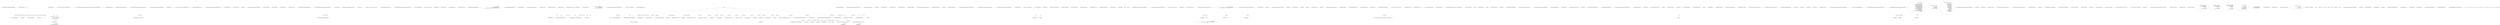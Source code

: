 digraph  {
n0 [cluster="RestSharp.IntegrationTests.MultipartFormDataTests.MultipartFormDataAsync()", label="Entry RestSharp.IntegrationTests.MultipartFormDataTests.MultipartFormDataAsync()", span="11-11"];
n1 [cluster="RestSharp.IntegrationTests.MultipartFormDataTests.MultipartFormDataAsync()", label="string baseUrl = ''http://localhost:8888/''", span="13-13"];
n2 [cluster="RestSharp.IntegrationTests.MultipartFormDataTests.MultipartFormDataAsync()", label="SimpleServer.Create(baseUrl, EchoHandler)", span="15-15"];
n3 [cluster="RestSharp.IntegrationTests.MultipartFormDataTests.MultipartFormDataAsync()", label="var client = new RestClient(baseUrl)", span="17-17"];
n8 [cluster="RestSharp.IntegrationTests.Helpers.SimpleServer.Create(string, System.Action<System.Net.HttpListenerContext>, System.Net.AuthenticationSchemes)", label="Entry RestSharp.IntegrationTests.Helpers.SimpleServer.Create(string, System.Action<System.Net.HttpListenerContext>, System.Net.AuthenticationSchemes)", span="12-12"];
n4 [cluster="RestSharp.IntegrationTests.MultipartFormDataTests.MultipartFormDataAsync()", label="var request = new RestRequest(''/'', Method.POST) { AlwaysMultipartFormData = true }", span="18-18"];
d6 [cluster="RestSharp.IntegrationTests.MultipartFormDataTests.MultipartFormDataAsync()", color=green, community=0, label="client.ExecuteAsync(request, (restResponse, handle) =>\r\n                {\r\n                    Console.WriteLine(restResponse.Content);\r\n                    \\nAssert.Equal(Expected, restResponse.Content);\r\n                })", prediction=0, span="21-25"];
n9 [cluster="RestSharp.RestClient.RestClient(string)", label="Entry RestSharp.RestClient.RestClient(string)", span="77-77"];
n5 [cluster="RestSharp.IntegrationTests.MultipartFormDataTests.MultipartFormDataAsync()", label="AddParameters(request)", span="20-20"];
n10 [cluster="RestSharp.RestRequest.RestRequest(string, RestSharp.Method)", label="Entry RestSharp.RestRequest.RestRequest(string, RestSharp.Method)", span="95-95"];
n11 [cluster="RestSharp.IntegrationTests.MultipartFormDataTests.AddParameters(RestSharp.RestRequest)", label="Entry RestSharp.IntegrationTests.MultipartFormDataTests.AddParameters(RestSharp.RestRequest)", span="55-55"];
n7 [cluster="RestSharp.IntegrationTests.MultipartFormDataTests.MultipartFormDataAsync()", label="Exit RestSharp.IntegrationTests.MultipartFormDataTests.MultipartFormDataAsync()", span="11-11"];
n13 [cluster="lambda expression", label="Entry lambda expression", span="22-26"];
n29 [cluster="RestSharp.IntegrationTests.MultipartFormDataTests.AddParameters(RestSharp.RestRequest)", label="request.AddParameter(''foo'', ''bar'')", span="57-57"];
n30 [cluster="RestSharp.IntegrationTests.MultipartFormDataTests.AddParameters(RestSharp.RestRequest)", label="request.AddParameter(''a name with spaces'', ''somedata'')", span="58-58"];
n23 [cluster="RestSharp.IntegrationTests.MultipartFormDataTests.MultipartFormData()", label="var request = new RestRequest(''/'', Method.POST) { AlwaysMultipartFormData = true }", span="39-39"];
n32 [cluster="RestSharp.RestRequest.AddParameter(string, object)", label="Entry RestSharp.RestRequest.AddParameter(string, object)", span="368-368"];
n31 [cluster="RestSharp.IntegrationTests.MultipartFormDataTests.AddParameters(RestSharp.RestRequest)", label="Exit RestSharp.IntegrationTests.MultipartFormDataTests.AddParameters(RestSharp.RestRequest)", span="55-55"];
n14 [cluster="lambda expression", label="Console.WriteLine(restResponse.Content)", span="24-24"];
d15 [cluster="lambda expression", color=green, community=0, label="Assert.Equal(Expected, restResponse.Content)", prediction=1, span="24-24"];
n17 [cluster="System.Console.WriteLine(string)", label="Entry System.Console.WriteLine(string)", span="0-0"];
n16 [cluster="lambda expression", label="Exit lambda expression", span="22-26"];
n19 [cluster="RestSharp.IntegrationTests.MultipartFormDataTests.MultipartFormData()", label="Entry RestSharp.IntegrationTests.MultipartFormDataTests.MultipartFormData()", span="31-31"];
n20 [cluster="RestSharp.IntegrationTests.MultipartFormDataTests.MultipartFormData()", label="string baseUrl = ''http://localhost:8888/''", span="34-34"];
n21 [cluster="RestSharp.IntegrationTests.MultipartFormDataTests.MultipartFormData()", label="SimpleServer.Create(baseUrl, EchoHandler)", span="36-36"];
n22 [cluster="RestSharp.IntegrationTests.MultipartFormDataTests.MultipartFormData()", label="var client = new RestClient(baseUrl)", span="38-38"];
n25 [cluster="RestSharp.IntegrationTests.MultipartFormDataTests.MultipartFormData()", label="var response = client.Execute(request)", span="43-43"];
n24 [cluster="RestSharp.IntegrationTests.MultipartFormDataTests.MultipartFormData()", label="AddParameters(request)", span="41-41"];
d26 [cluster="RestSharp.IntegrationTests.MultipartFormDataTests.MultipartFormData()", color=green, community=0, label="Assert.AreEqual(Expected, response.Content)", prediction=2, span="46-46"];
n27 [cluster="RestSharp.IntegrationTests.MultipartFormDataTests.MultipartFormData()", label="Exit RestSharp.IntegrationTests.MultipartFormDataTests.MultipartFormData()", span="31-31"];
n33 [cluster="RestSharp.IntegrationTests.MultipartFormDataTests.EchoHandler(System.Net.HttpListenerContext)", label="Entry RestSharp.IntegrationTests.MultipartFormDataTests.EchoHandler(System.Net.HttpListenerContext)", span="73-73"];
n34 [cluster="RestSharp.IntegrationTests.MultipartFormDataTests.EchoHandler(System.Net.HttpListenerContext)", label="obj.Response.StatusCode = 200", span="75-75"];
n35 [cluster="RestSharp.IntegrationTests.MultipartFormDataTests.EchoHandler(System.Net.HttpListenerContext)", label="var streamReader = new System.IO.StreamReader(obj.Request.InputStream)", span="77-77"];
n36 [cluster="RestSharp.IntegrationTests.MultipartFormDataTests.EchoHandler(System.Net.HttpListenerContext)", label="obj.Response.OutputStream.WriteStringUtf8(streamReader.ReadToEnd())", span="79-79"];
d35 [cluster="RestSharp.IntegrationTests.MultipartFormDataTests.EchoHandler(System.Net.HttpListenerContext)", color=green, community=0, label="obj.Response.StatusCode = 200", prediction=3, span="60-60"];
d36 [cluster="RestSharp.IntegrationTests.MultipartFormDataTests.EchoHandler(System.Net.HttpListenerContext)", color=green, community=0, label="var streamReader = new System.IO.StreamReader(obj.Request.InputStream)", prediction=4, span="62-62"];
n38 [cluster="System.IO.StreamReader.StreamReader(System.IO.Stream)", label="Entry System.IO.StreamReader.StreamReader(System.IO.Stream)", span="0-0"];
n37 [cluster="RestSharp.IntegrationTests.MultipartFormDataTests.EchoHandler(System.Net.HttpListenerContext)", label="Exit RestSharp.IntegrationTests.MultipartFormDataTests.EchoHandler(System.Net.HttpListenerContext)", span="73-73"];
n39 [cluster="System.IO.StreamReader.ReadToEnd()", label="Entry System.IO.StreamReader.ReadToEnd()", span="0-0"];
n40 [cluster="System.IO.Stream.WriteStringUtf8(string)", label="Entry System.IO.Stream.WriteStringUtf8(string)", span="7-7"];
m0_22 [cluster="RestSharp.RestClient.RestClient(string)", file="RestClient.cs", label="String.IsNullOrEmpty(baseUrl)", span="79-79"];
m0_24 [cluster="RestSharp.RestClient.RestClient(string)", file="RestClient.cs", label="this.BaseUrl = new Uri(baseUrl)", span="82-82"];
m0_23 [cluster="RestSharp.RestClient.RestClient(string)", file="RestClient.cs", label="throw new ArgumentNullException(''baseUrl'');", span="80-80"];
m0_25 [cluster="RestSharp.RestClient.RestClient(string)", file="RestClient.cs", label="Exit RestSharp.RestClient.RestClient(string)", span="77-77"];
m0_141 [cluster="RestSharp.RestClient.EncodeParameter(RestSharp.Parameter)", file="RestClient.cs", label="Entry RestSharp.RestClient.EncodeParameter(RestSharp.Parameter)", span="320-320"];
m0_142 [cluster="RestSharp.RestClient.EncodeParameter(RestSharp.Parameter)", file="RestClient.cs", label="return parameter.Value == null\r\n                ? string.Concat(parameter.Name.UrlEncode(), ''='')\r\n                : string.Concat(\\nparameter.Name.UrlEncode(), ''='', parameter.Value.ToString().UrlEncode());", span="322-324"];
m0_143 [cluster="RestSharp.RestClient.EncodeParameter(RestSharp.Parameter)", file="RestClient.cs", label="Exit RestSharp.RestClient.EncodeParameter(RestSharp.Parameter)", span="320-320"];
m0_0 [cluster="RestSharp.RestClient.RestClient()", file="RestClient.cs", label="Entry RestSharp.RestClient.RestClient()", span="43-43"];
m0_1 [cluster="RestSharp.RestClient.RestClient()", file="RestClient.cs", label="this.ContentHandlers = new Dictionary<string, IDeserializer>()", span="48-48"];
m0_2 [cluster="RestSharp.RestClient.RestClient()", file="RestClient.cs", label="this.AcceptTypes = new List<string>()", span="49-49"];
m0_3 [cluster="RestSharp.RestClient.RestClient()", file="RestClient.cs", label="this.DefaultParameters = new List<Parameter>()", span="50-50"];
m0_4 [cluster="RestSharp.RestClient.RestClient()", file="RestClient.cs", label="this.AddHandler(''application/json'', new JsonDeserializer())", span="53-53"];
m0_5 [cluster="RestSharp.RestClient.RestClient()", file="RestClient.cs", label="this.AddHandler(''application/xml'', new XmlDeserializer())", span="54-54"];
m0_6 [cluster="RestSharp.RestClient.RestClient()", file="RestClient.cs", label="this.AddHandler(''text/json'', new JsonDeserializer())", span="55-55"];
m0_7 [cluster="RestSharp.RestClient.RestClient()", file="RestClient.cs", label="this.AddHandler(''text/x-json'', new JsonDeserializer())", span="56-56"];
m0_8 [cluster="RestSharp.RestClient.RestClient()", file="RestClient.cs", label="this.AddHandler(''text/javascript'', new JsonDeserializer())", span="57-57"];
m0_9 [cluster="RestSharp.RestClient.RestClient()", file="RestClient.cs", label="this.AddHandler(''text/xml'', new XmlDeserializer())", span="58-58"];
m0_10 [cluster="RestSharp.RestClient.RestClient()", file="RestClient.cs", label="this.AddHandler(''*'', new XmlDeserializer())", span="59-59"];
m0_11 [cluster="RestSharp.RestClient.RestClient()", file="RestClient.cs", label="this.FollowRedirects = true", span="61-61"];
m0_12 [cluster="RestSharp.RestClient.RestClient()", file="RestClient.cs", label="Exit RestSharp.RestClient.RestClient()", span="43-43"];
m0_38 [cluster="string.Join(string, params string[])", file="RestClient.cs", label="Entry string.Join(string, params string[])", span="0-0"];
m0_48 [cluster="RestSharp.RestClient.ClearHandlers()", file="RestClient.cs", label="Entry RestSharp.RestClient.ClearHandlers()", span="129-129"];
m0_49 [cluster="RestSharp.RestClient.ClearHandlers()", file="RestClient.cs", label="this.ContentHandlers.Clear()", span="131-131"];
m0_50 [cluster="RestSharp.RestClient.ClearHandlers()", file="RestClient.cs", label="this.AcceptTypes.Clear()", span="132-132"];
m0_51 [cluster="RestSharp.RestClient.ClearHandlers()", file="RestClient.cs", label="this.RemoveDefaultParameter(''Accept'')", span="133-133"];
m0_52 [cluster="RestSharp.RestClient.ClearHandlers()", file="RestClient.cs", label="Exit RestSharp.RestClient.ClearHandlers()", span="129-129"];
m0_107 [cluster="System.MissingFieldException.MissingFieldException(string, string)", file="RestClient.cs", label="Entry System.MissingFieldException.MissingFieldException(string, string)", span="0-0"];
m0_18 [cluster="RestSharp.RestClient.RestClient(System.Uri)", file="RestClient.cs", label="Entry RestSharp.RestClient.RestClient(System.Uri)", span="68-68"];
m0_19 [cluster="RestSharp.RestClient.RestClient(System.Uri)", file="RestClient.cs", label="this.BaseUrl = baseUrl", span="70-70"];
m0_20 [cluster="RestSharp.RestClient.RestClient(System.Uri)", file="RestClient.cs", label="Exit RestSharp.RestClient.RestClient(System.Uri)", span="68-68"];
m0_40 [cluster="RestSharp.IRestClient.AddDefaultParameter(string, object, RestSharp.ParameterType)", file="RestClient.cs", label="Entry RestSharp.IRestClient.AddDefaultParameter(string, object, RestSharp.ParameterType)", span="321-321"];
m0_76 [cluster="RestSharp.IAuthenticator.Authenticate(RestSharp.IRestClient, RestSharp.IRestRequest)", file="RestClient.cs", label="Entry RestSharp.IAuthenticator.Authenticate(RestSharp.IRestClient, RestSharp.IRestRequest)", span="20-20"];
m0_220 [cluster="RestSharp.RestClient.Deserialize<T>(RestSharp.IRestRequest, RestSharp.IRestResponse)", file="RestClient.cs", label="Entry RestSharp.RestClient.Deserialize<T>(RestSharp.IRestRequest, RestSharp.IRestResponse)", span="546-546"];
m0_221 [cluster="RestSharp.RestClient.Deserialize<T>(RestSharp.IRestRequest, RestSharp.IRestResponse)", file="RestClient.cs", label="request.OnBeforeDeserialization(raw)", span="548-548"];
m0_222 [cluster="RestSharp.RestClient.Deserialize<T>(RestSharp.IRestRequest, RestSharp.IRestResponse)", file="RestClient.cs", label="IRestResponse<T> response = new RestResponse<T>()", span="550-550"];
m0_223 [cluster="RestSharp.RestClient.Deserialize<T>(RestSharp.IRestRequest, RestSharp.IRestResponse)", file="RestClient.cs", label="response = raw.toAsyncResponse<T>()", span="553-553"];
m0_224 [cluster="RestSharp.RestClient.Deserialize<T>(RestSharp.IRestRequest, RestSharp.IRestResponse)", file="RestClient.cs", label="response.Request = request", span="554-554"];
m0_226 [cluster="RestSharp.RestClient.Deserialize<T>(RestSharp.IRestRequest, RestSharp.IRestResponse)", file="RestClient.cs", label="IDeserializer handler = this.GetHandler(raw.ContentType)", span="561-561"];
m0_228 [cluster="RestSharp.RestClient.Deserialize<T>(RestSharp.IRestRequest, RestSharp.IRestResponse)", file="RestClient.cs", label="handler.RootElement = request.RootElement", span="567-567"];
m0_229 [cluster="RestSharp.RestClient.Deserialize<T>(RestSharp.IRestRequest, RestSharp.IRestResponse)", file="RestClient.cs", label="handler.DateFormat = request.DateFormat", span="568-568"];
m0_230 [cluster="RestSharp.RestClient.Deserialize<T>(RestSharp.IRestRequest, RestSharp.IRestResponse)", file="RestClient.cs", label="handler.Namespace = request.XmlNamespace", span="569-569"];
m0_231 [cluster="RestSharp.RestClient.Deserialize<T>(RestSharp.IRestRequest, RestSharp.IRestResponse)", file="RestClient.cs", label="response.Data = handler.Deserialize<T>(raw)", span="571-571"];
m0_225 [cluster="RestSharp.RestClient.Deserialize<T>(RestSharp.IRestRequest, RestSharp.IRestResponse)", file="RestClient.cs", label="response.ErrorException == null", span="559-559"];
m0_233 [cluster="RestSharp.RestClient.Deserialize<T>(RestSharp.IRestRequest, RestSharp.IRestResponse)", file="RestClient.cs", label="response.ResponseStatus = ResponseStatus.Error", span="577-577"];
m0_234 [cluster="RestSharp.RestClient.Deserialize<T>(RestSharp.IRestRequest, RestSharp.IRestResponse)", file="RestClient.cs", label="response.ErrorMessage = ex.Message", span="578-578"];
m0_235 [cluster="RestSharp.RestClient.Deserialize<T>(RestSharp.IRestRequest, RestSharp.IRestResponse)", file="RestClient.cs", label="response.ErrorException = ex", span="579-579"];
m0_236 [cluster="RestSharp.RestClient.Deserialize<T>(RestSharp.IRestRequest, RestSharp.IRestResponse)", file="RestClient.cs", label="return response;", span="582-582"];
m0_232 [cluster="RestSharp.RestClient.Deserialize<T>(RestSharp.IRestRequest, RestSharp.IRestResponse)", file="RestClient.cs", label=Exception, span="575-575"];
m0_227 [cluster="RestSharp.RestClient.Deserialize<T>(RestSharp.IRestRequest, RestSharp.IRestResponse)", file="RestClient.cs", label="handler != null", span="565-565"];
m0_237 [cluster="RestSharp.RestClient.Deserialize<T>(RestSharp.IRestRequest, RestSharp.IRestResponse)", file="RestClient.cs", label="Exit RestSharp.RestClient.Deserialize<T>(RestSharp.IRestRequest, RestSharp.IRestResponse)", span="546-546"];
m0_241 [cluster="RestSharp.Deserializers.IDeserializer.Deserialize<T>(RestSharp.IRestResponse)", file="RestClient.cs", label="Entry RestSharp.Deserializers.IDeserializer.Deserialize<T>(RestSharp.IRestResponse)", span="20-20"];
m0_53 [cluster="System.Collections.Generic.ICollection<T>.Clear()", file="RestClient.cs", label="Entry System.Collections.Generic.ICollection<T>.Clear()", span="0-0"];
m0_117 [cluster="string.StartsWith(string)", file="RestClient.cs", label="Entry string.StartsWith(string)", span="0-0"];
m0_14 [cluster="System.Collections.Generic.List<T>.List()", file="RestClient.cs", label="Entry System.Collections.Generic.List<T>.List()", span="0-0"];
m0_205 [cluster="lambda expression", file="RestClient.cs", label="Entry lambda expression", span="352-352"];
m0_127 [cluster="lambda expression", file="RestClient.cs", label="Entry lambda expression", span="256-256"];
m0_130 [cluster="lambda expression", file="RestClient.cs", label="Entry lambda expression", span="296-296"];
m0_133 [cluster="lambda expression", file="RestClient.cs", label="Entry lambda expression", span="300-300"];
m0_128 [cluster="lambda expression", file="RestClient.cs", label="p.Type == ParameterType.UrlSegment", span="256-256"];
m0_129 [cluster="lambda expression", file="RestClient.cs", label="Exit lambda expression", span="256-256"];
m0_131 [cluster="lambda expression", file="RestClient.cs", label="p.Type == ParameterType.GetOrPost || p.Type == ParameterType.QueryString", span="296-296"];
m0_132 [cluster="lambda expression", file="RestClient.cs", label="Exit lambda expression", span="296-296"];
m0_134 [cluster="lambda expression", file="RestClient.cs", label="p.Type == ParameterType.QueryString", span="300-300"];
m0_135 [cluster="lambda expression", file="RestClient.cs", label="Exit lambda expression", span="300-300"];
m0_203 [cluster="lambda expression", file="RestClient.cs", label="p2.Name == p.Name && p2.Type == p.Type", span="340-340"];
m0_202 [cluster="lambda expression", file="RestClient.cs", label="Entry lambda expression", span="340-340"];
m0_204 [cluster="lambda expression", file="RestClient.cs", label="Exit lambda expression", span="340-340"];
m0_206 [cluster="lambda expression", file="RestClient.cs", label="p2.Name.ToLowerInvariant() != ''accept''", span="352-352"];
m0_207 [cluster="lambda expression", file="RestClient.cs", label="Exit lambda expression", span="352-352"];
m0_27 [cluster="System.ArgumentNullException.ArgumentNullException(string)", file="RestClient.cs", label="Entry System.ArgumentNullException.ArgumentNullException(string)", span="0-0"];
m0_198 [cluster="RestSharp.HttpCookie.HttpCookie()", file="RestClient.cs", label="Entry RestSharp.HttpCookie.HttpCookie()", span="7-7"];
m0_240 [cluster="RestSharp.IRestResponse.toAsyncResponse<T>()", file="RestClient.cs", label="Entry RestSharp.IRestResponse.toAsyncResponse<T>()", span="5-5"];
m0_217 [cluster="RestSharp.RestResponse.RestResponse()", file="RestClient.cs", label="Entry RestSharp.RestResponse.RestResponse()", span="173-173"];
m0_238 [cluster="System.Action<T>.Invoke(T)", file="RestClient.cs", label="Entry System.Action<T>.Invoke(T)", span="0-0"];
m0_77 [cluster="RestSharp.RestClient.BuildUri(RestSharp.IRestRequest)", file="RestClient.cs", label="Entry RestSharp.RestClient.BuildUri(RestSharp.IRestRequest)", span="250-250"];
m0_78 [cluster="RestSharp.RestClient.BuildUri(RestSharp.IRestRequest)", file="RestClient.cs", label="this.BaseUrl == null", span="252-252"];
m0_80 [cluster="RestSharp.RestClient.BuildUri(RestSharp.IRestRequest)", file="RestClient.cs", label="var assembled = request.Resource", span="255-255"];
m0_81 [cluster="RestSharp.RestClient.BuildUri(RestSharp.IRestRequest)", file="RestClient.cs", label="var urlParms = request.Parameters.Where(p => p.Type == ParameterType.UrlSegment)", span="256-256"];
m0_97 [cluster="RestSharp.RestClient.BuildUri(RestSharp.IRestRequest)", file="RestClient.cs", label="request.Method != Method.POST && request.Method != Method.PUT && request.Method != Method.PATCH", span="293-293"];
m0_98 [cluster="RestSharp.RestClient.BuildUri(RestSharp.IRestRequest)", file="RestClient.cs", label="parameters = request.Parameters.Where(\r\n                    p => p.Type == ParameterType.GetOrPost || p.Type == ParameterType.QueryString)\\n.ToList()", span="295-296"];
m0_99 [cluster="RestSharp.RestClient.BuildUri(RestSharp.IRestRequest)", file="RestClient.cs", label="parameters = request.Parameters.Where(p => p.Type == ParameterType.QueryString).ToList()", span="300-300"];
m0_79 [cluster="RestSharp.RestClient.BuildUri(RestSharp.IRestRequest)", color=green, community=0, file="RestClient.cs", label="throw new Exception(''RestClient must contain a value for BaseUrl'');", prediction=5, span="253-253"];
m0_86 [cluster="RestSharp.RestClient.BuildUri(RestSharp.IRestRequest)", file="RestClient.cs", label="!string.IsNullOrEmpty(assembled)", span="268-268"];
m0_87 [cluster="RestSharp.RestClient.BuildUri(RestSharp.IRestRequest)", file="RestClient.cs", label="assembled = assembled.Replace(''{'' + p.Name + ''}'', p.Value.ToString().UrlEncode())", span="269-269"];
m0_90 [cluster="RestSharp.RestClient.BuildUri(RestSharp.IRestRequest)", file="RestClient.cs", label="!string.IsNullOrEmpty(assembled) && assembled.StartsWith(''/'')", span="276-276"];
m0_91 [cluster="RestSharp.RestClient.BuildUri(RestSharp.IRestRequest)", file="RestClient.cs", label="assembled = assembled.Substring(1)", span="278-278"];
m0_93 [cluster="RestSharp.RestClient.BuildUri(RestSharp.IRestRequest)", file="RestClient.cs", label="!this.BaseUrl.AbsoluteUri.EndsWith(''/'') && !string.IsNullOrEmpty(assembled)", span="283-283"];
m0_94 [cluster="RestSharp.RestClient.BuildUri(RestSharp.IRestRequest)", file="RestClient.cs", label="assembled = string.Concat(''/'', assembled)", span="284-284"];
m0_95 [cluster="RestSharp.RestClient.BuildUri(RestSharp.IRestRequest)", file="RestClient.cs", label="assembled = string.IsNullOrEmpty(assembled)\r\n                    ? this.BaseUrl.AbsoluteUri\r\n                    : string.Format(''{\\n0}{1}'', this.BaseUrl, assembled)", span="286-288"];
m0_101 [cluster="RestSharp.RestClient.BuildUri(RestSharp.IRestRequest)", file="RestClient.cs", label="return new Uri(assembled);", span="304-304"];
m0_103 [cluster="RestSharp.RestClient.BuildUri(RestSharp.IRestRequest)", file="RestClient.cs", label="var separator = assembled.Contains(''?'') ? ''&'' : ''?''", span="308-308"];
m0_104 [cluster="RestSharp.RestClient.BuildUri(RestSharp.IRestRequest)", file="RestClient.cs", label="assembled = string.Concat(assembled, separator, data)", span="310-310"];
m0_82 [cluster="RestSharp.RestClient.BuildUri(RestSharp.IRestRequest)", file="RestClient.cs", label="var builder = new UriBuilder(this.BaseUrl)", span="257-257"];
m0_83 [cluster="RestSharp.RestClient.BuildUri(RestSharp.IRestRequest)", file="RestClient.cs", label=urlParms, span="259-259"];
m0_88 [cluster="RestSharp.RestClient.BuildUri(RestSharp.IRestRequest)", file="RestClient.cs", label="builder.Path = builder.Path.UrlDecode().Replace(''{'' + p.Name + ''}'', p.Value.ToString().UrlEncode())", span="271-271"];
m0_89 [cluster="RestSharp.RestClient.BuildUri(RestSharp.IRestRequest)", file="RestClient.cs", label="this.BaseUrl = new Uri(builder.ToString())", span="274-274"];
m0_84 [cluster="RestSharp.RestClient.BuildUri(RestSharp.IRestRequest)", file="RestClient.cs", label="p.Value == null", span="261-261"];
m0_85 [cluster="RestSharp.RestClient.BuildUri(RestSharp.IRestRequest)", file="RestClient.cs", label="throw new ArgumentException(\r\n                        string.Format(''Cannot build uri when url segment parameter '{0}' value \\nis null.'', p.Name),\r\n                        ''request'');", span="263-265"];
m0_92 [cluster="RestSharp.RestClient.BuildUri(RestSharp.IRestRequest)", file="RestClient.cs", label="this.BaseUrl != null && !string.IsNullOrEmpty(this.BaseUrl.AbsoluteUri)", span="281-281"];
m0_96 [cluster="RestSharp.RestClient.BuildUri(RestSharp.IRestRequest)", file="RestClient.cs", label="IEnumerable<Parameter> parameters", span="291-291"];
m0_100 [cluster="RestSharp.RestClient.BuildUri(RestSharp.IRestRequest)", file="RestClient.cs", label="!parameters.Any()", span="303-303"];
m0_102 [cluster="RestSharp.RestClient.BuildUri(RestSharp.IRestRequest)", file="RestClient.cs", label="var data = EncodeParameters(parameters)", span="307-307"];
m0_105 [cluster="RestSharp.RestClient.BuildUri(RestSharp.IRestRequest)", file="RestClient.cs", label="return new Uri(assembled);", span="312-312"];
m0_106 [cluster="RestSharp.RestClient.BuildUri(RestSharp.IRestRequest)", file="RestClient.cs", label="Exit RestSharp.RestClient.BuildUri(RestSharp.IRestRequest)", span="250-250"];
m0_13 [cluster="System.Collections.Generic.Dictionary<TKey, TValue>.Dictionary()", file="RestClient.cs", label="Entry System.Collections.Generic.Dictionary<TKey, TValue>.Dictionary()", span="0-0"];
m0_194 [cluster="RestSharp.IRestRequest.AddParameter(string, object, RestSharp.ParameterType)", file="RestClient.cs", label="Entry RestSharp.IRestRequest.AddParameter(string, object, RestSharp.ParameterType)", span="246-246"];
m0_41 [cluster="RestSharp.RestClient.RemoveHandler(string)", file="RestClient.cs", label="Entry RestSharp.RestClient.RemoveHandler(string)", span="119-119"];
m0_42 [cluster="RestSharp.RestClient.RemoveHandler(string)", file="RestClient.cs", label="this.ContentHandlers.Remove(contentType)", span="121-121"];
m0_43 [cluster="RestSharp.RestClient.RemoveHandler(string)", file="RestClient.cs", label="this.AcceptTypes.Remove(contentType)", span="122-122"];
m0_44 [cluster="RestSharp.RestClient.RemoveHandler(string)", file="RestClient.cs", label="this.RemoveDefaultParameter(''Accept'')", span="123-123"];
m0_45 [cluster="RestSharp.RestClient.RemoveHandler(string)", file="RestClient.cs", label="Exit RestSharp.RestClient.RemoveHandler(string)", span="119-119"];
m0_26 [cluster="string.IsNullOrEmpty(string)", file="RestClient.cs", label="Entry string.IsNullOrEmpty(string)", span="0-0"];
m0_47 [cluster="System.Collections.Generic.ICollection<T>.Remove(T)", file="RestClient.cs", label="Entry System.Collections.Generic.ICollection<T>.Remove(T)", span="0-0"];
m0_144 [cluster="string.UrlEncode()", file="RestClient.cs", label="Entry string.UrlEncode()", span="50-50"];
m0_110 [cluster="System.ArgumentException.ArgumentException(string, string)", file="RestClient.cs", label="Entry System.ArgumentException.ArgumentException(string, string)", span="0-0"];
m0_39 [cluster="RestSharp.IRestClient.RemoveDefaultParameter(string)", file="RestClient.cs", label="Entry RestSharp.IRestClient.RemoveDefaultParameter(string)", span="284-284"];
m0_72 [cluster="RestSharp.RestClient.AuthenticateIfNeeded(RestSharp.RestClient, RestSharp.IRestRequest)", file="RestClient.cs", label="Entry RestSharp.RestClient.AuthenticateIfNeeded(RestSharp.RestClient, RestSharp.IRestRequest)", span="237-237"];
m0_73 [cluster="RestSharp.RestClient.AuthenticateIfNeeded(RestSharp.RestClient, RestSharp.IRestRequest)", file="RestClient.cs", label="Authenticator != null", span="239-239"];
m0_74 [cluster="RestSharp.RestClient.AuthenticateIfNeeded(RestSharp.RestClient, RestSharp.IRestRequest)", file="RestClient.cs", label="this.Authenticator.Authenticate(client, request)", span="241-241"];
m0_75 [cluster="RestSharp.RestClient.AuthenticateIfNeeded(RestSharp.RestClient, RestSharp.IRestRequest)", file="RestClient.cs", label="Exit RestSharp.RestClient.AuthenticateIfNeeded(RestSharp.RestClient, RestSharp.IRestRequest)", span="237-237"];
m0_199 [cluster="RestSharp.HttpParameter.HttpParameter()", file="RestClient.cs", label="Entry RestSharp.HttpParameter.HttpParameter()", span="6-6"];
m0_208 [cluster="string.ToLowerInvariant()", file="RestClient.cs", label="Entry string.ToLowerInvariant()", span="0-0"];
m0_36 [cluster="System.Collections.Generic.ICollection<T>.Add(T)", file="RestClient.cs", label="Entry System.Collections.Generic.ICollection<T>.Add(T)", span="0-0"];
m0_54 [cluster="RestSharp.RestClient.GetHandler(string)", file="RestClient.cs", label="Entry RestSharp.RestClient.GetHandler(string)", span="141-141"];
m0_55 [cluster="RestSharp.RestClient.GetHandler(string)", file="RestClient.cs", label="contentType == null", span="143-143"];
m0_57 [cluster="RestSharp.RestClient.GetHandler(string)", file="RestClient.cs", label="string.IsNullOrEmpty(contentType) && this.ContentHandlers.ContainsKey(''*'')", span="146-146"];
m0_59 [cluster="RestSharp.RestClient.GetHandler(string)", file="RestClient.cs", label="var semicolonIndex = contentType.IndexOf(';')", span="151-151"];
m0_61 [cluster="RestSharp.RestClient.GetHandler(string)", file="RestClient.cs", label="contentType = contentType.Substring(0, semicolonIndex)", span="154-154"];
m0_62 [cluster="RestSharp.RestClient.GetHandler(string)", file="RestClient.cs", label="IDeserializer handler = null", span="156-156"];
m0_63 [cluster="RestSharp.RestClient.GetHandler(string)", file="RestClient.cs", label="this.ContentHandlers.ContainsKey(contentType)", span="158-158"];
m0_64 [cluster="RestSharp.RestClient.GetHandler(string)", file="RestClient.cs", label="handler = this.ContentHandlers[contentType]", span="160-160"];
m0_56 [cluster="RestSharp.RestClient.GetHandler(string)", file="RestClient.cs", label="throw new ArgumentNullException(''contentType'');", span="144-144"];
m0_58 [cluster="RestSharp.RestClient.GetHandler(string)", file="RestClient.cs", label="return ContentHandlers[''*''];", span="148-148"];
m0_60 [cluster="RestSharp.RestClient.GetHandler(string)", file="RestClient.cs", label="semicolonIndex > -1", span="153-153"];
m0_67 [cluster="RestSharp.RestClient.GetHandler(string)", file="RestClient.cs", label="return handler;", span="167-167"];
m0_65 [cluster="RestSharp.RestClient.GetHandler(string)", file="RestClient.cs", label="this.ContentHandlers.ContainsKey(''*'')", span="162-162"];
m0_66 [cluster="RestSharp.RestClient.GetHandler(string)", file="RestClient.cs", label="handler = this.ContentHandlers[''*'']", span="164-164"];
m0_68 [cluster="RestSharp.RestClient.GetHandler(string)", file="RestClient.cs", label="Exit RestSharp.RestClient.GetHandler(string)", span="141-141"];
m0_219 [cluster="RestSharp.RestResponseCookie.RestResponseCookie()", file="RestClient.cs", label="Entry RestSharp.RestResponseCookie.RestResponseCookie()", span="4-4"];
m0_239 [cluster="RestSharp.RestResponse<T>.RestResponse()", file="RestClient.cs", label="Entry RestSharp.RestResponse<T>.RestResponse()", span="141-141"];
m0_123 [cluster="System.Collections.Generic.IEnumerable<TSource>.Any<TSource>()", file="RestClient.cs", label="Entry System.Collections.Generic.IEnumerable<TSource>.Any<TSource>()", span="0-0"];
m0_37 [cluster="System.Collections.Generic.IEnumerable<TSource>.ToArray<TSource>()", file="RestClient.cs", label="Entry System.Collections.Generic.IEnumerable<TSource>.ToArray<TSource>()", span="0-0"];
m0_192 [cluster="RestSharp.IRestRequest.AddParameter(RestSharp.Parameter)", file="RestClient.cs", label="Entry RestSharp.IRestRequest.AddParameter(RestSharp.Parameter)", span="224-224"];
m0_118 [cluster="string.Substring(int)", file="RestClient.cs", label="Entry string.Substring(int)", span="0-0"];
m0_28 [cluster="System.Uri.Uri(string)", file="RestClient.cs", label="Entry System.Uri.Uri(string)", span="0-0"];
m0_125 [cluster="string.Contains(string)", file="RestClient.cs", label="Entry string.Contains(string)", span="0-0"];
m0_71 [cluster="string.Substring(int, int)", file="RestClient.cs", label="Entry string.Substring(int, int)", span="0-0"];
m0_121 [cluster="string.Format(string, object, object)", file="RestClient.cs", label="Entry string.Format(string, object, object)", span="0-0"];
m0_124 [cluster="RestSharp.RestClient.EncodeParameters(System.Collections.Generic.IEnumerable<RestSharp.Parameter>)", file="RestClient.cs", label="Entry RestSharp.RestClient.EncodeParameters(System.Collections.Generic.IEnumerable<RestSharp.Parameter>)", span="315-315"];
m0_136 [cluster="RestSharp.RestClient.EncodeParameters(System.Collections.Generic.IEnumerable<RestSharp.Parameter>)", file="RestClient.cs", label="return string.Join(''&'', parameters.Select(EncodeParameter).ToArray());", span="317-317"];
m0_137 [cluster="RestSharp.RestClient.EncodeParameters(System.Collections.Generic.IEnumerable<RestSharp.Parameter>)", file="RestClient.cs", label="Exit RestSharp.RestClient.EncodeParameters(System.Collections.Generic.IEnumerable<RestSharp.Parameter>)", span="315-315"];
m0_209 [cluster="RestSharp.RestClient.ConvertToRestResponse(RestSharp.IRestRequest, RestSharp.HttpResponse)", file="RestClient.cs", label="Entry RestSharp.RestClient.ConvertToRestResponse(RestSharp.IRestRequest, RestSharp.HttpResponse)", span="493-493"];
m0_210 [cluster="RestSharp.RestClient.ConvertToRestResponse(RestSharp.IRestRequest, RestSharp.HttpResponse)", file="RestClient.cs", label="var restResponse = new RestResponse\r\n                               {\r\n                                   Content = httpResponse.Content,\r\n                                   \\nContentEncoding = httpResponse.ContentEncoding,\r\n                                   ContentLength = httpResponse.ContentLength,\r\n                                   \\nContentType = httpResponse.ContentType,\r\n                                   ErrorException = httpResponse.ErrorException,\r\n                                   \\nErrorMessage = httpResponse.ErrorMessage,\r\n                                   RawBytes = httpResponse.RawBytes,\r\n                                   \\nResponseStatus = httpResponse.ResponseStatus,\r\n                                   ResponseUri = httpResponse.ResponseUri,\r\n                                   \\nServer = httpResponse.Server,\r\n                                   StatusCode = httpResponse.StatusCode,\r\n                                   \\nStatusDescription = httpResponse.StatusDescription,\r\n                                   Request = request\r\n                               }", span="495-510"];
m0_211 [cluster="RestSharp.RestClient.ConvertToRestResponse(RestSharp.IRestRequest, RestSharp.HttpResponse)", file="RestClient.cs", label="httpResponse.Headers", span="512-512"];
m0_213 [cluster="RestSharp.RestClient.ConvertToRestResponse(RestSharp.IRestRequest, RestSharp.HttpResponse)", file="RestClient.cs", label="httpResponse.Cookies", span="522-522"];
m0_212 [cluster="RestSharp.RestClient.ConvertToRestResponse(RestSharp.IRestRequest, RestSharp.HttpResponse)", file="RestClient.cs", label="restResponse.Headers.Add(new Parameter\r\n                                         {\r\n                                             \\nName = header.Name,\r\n                                             Value = header.Value,\r\n                                             \\nType = ParameterType.HttpHeader\r\n                                         })", span="514-519"];
m0_214 [cluster="RestSharp.RestClient.ConvertToRestResponse(RestSharp.IRestRequest, RestSharp.HttpResponse)", file="RestClient.cs", label="restResponse.Cookies.Add(new RestResponseCookie\r\n                                         {\r\n                                             \\nComment = cookie.Comment,\r\n                                             CommentUri = cookie.CommentUri,\r\n                                             \\nDiscard = cookie.Discard,\r\n                                             Domain = cookie.Domain,\r\n                                             \\nExpired = cookie.Expired,\r\n                                             Expires = cookie.Expires,\r\n                                             \\nHttpOnly = cookie.HttpOnly,\r\n                                             Name = cookie.Name,\r\n                                             \\nPath = cookie.Path,\r\n                                             Port = cookie.Port,\r\n                                             \\nSecure = cookie.Secure,\r\n                                             TimeStamp = cookie.TimeStamp,\r\n                                             \\nValue = cookie.Value,\r\n                                             Version = cookie.Version\r\n                                         })", span="524-540"];
m0_215 [cluster="RestSharp.RestClient.ConvertToRestResponse(RestSharp.IRestRequest, RestSharp.HttpResponse)", file="RestClient.cs", label="return restResponse;", span="543-543"];
m0_216 [cluster="RestSharp.RestClient.ConvertToRestResponse(RestSharp.IRestRequest, RestSharp.HttpResponse)", file="RestClient.cs", label="Exit RestSharp.RestClient.ConvertToRestResponse(RestSharp.IRestRequest, RestSharp.HttpResponse)", span="493-493"];
m0_145 [cluster="object.ToString()", file="RestClient.cs", label="Entry object.ToString()", span="0-0"];
m0_119 [cluster="string.EndsWith(string)", file="RestClient.cs", label="Entry string.EndsWith(string)", span="0-0"];
m0_126 [cluster="string.Concat(string, string, string)", file="RestClient.cs", label="Entry string.Concat(string, string, string)", span="0-0"];
m0_46 [cluster="System.Collections.Generic.IDictionary<TKey, TValue>.Remove(TKey)", file="RestClient.cs", label="Entry System.Collections.Generic.IDictionary<TKey, TValue>.Remove(TKey)", span="0-0"];
m0_69 [cluster="System.Collections.Generic.IDictionary<TKey, TValue>.ContainsKey(TKey)", file="RestClient.cs", label="Entry System.Collections.Generic.IDictionary<TKey, TValue>.ContainsKey(TKey)", span="0-0"];
m0_109 [cluster="System.UriBuilder.UriBuilder(System.Uri)", file="RestClient.cs", label="Entry System.UriBuilder.UriBuilder(System.Uri)", span="0-0"];
m0_70 [cluster="string.IndexOf(char)", file="RestClient.cs", label="Entry string.IndexOf(char)", span="0-0"];
m0_146 [cluster="RestSharp.RestClient.ConfigureHttp(RestSharp.IRestRequest, RestSharp.IHttp)", file="RestClient.cs", label="Entry RestSharp.RestClient.ConfigureHttp(RestSharp.IRestRequest, RestSharp.IHttp)", span="327-327"];
m0_147 [cluster="RestSharp.RestClient.ConfigureHttp(RestSharp.IRestRequest, RestSharp.IHttp)", file="RestClient.cs", label="http.AlwaysMultipartFormData = request.AlwaysMultipartFormData", span="329-329"];
m0_148 [cluster="RestSharp.RestClient.ConfigureHttp(RestSharp.IRestRequest, RestSharp.IHttp)", file="RestClient.cs", label="http.UseDefaultCredentials = request.UseDefaultCredentials", span="331-331"];
m0_149 [cluster="RestSharp.RestClient.ConfigureHttp(RestSharp.IRestRequest, RestSharp.IHttp)", file="RestClient.cs", label="http.ResponseWriter = request.ResponseWriter", span="333-333"];
m0_150 [cluster="RestSharp.RestClient.ConfigureHttp(RestSharp.IRestRequest, RestSharp.IHttp)", file="RestClient.cs", label="http.CookieContainer = CookieContainer", span="335-335"];
m0_152 [cluster="RestSharp.RestClient.ConfigureHttp(RestSharp.IRestRequest, RestSharp.IHttp)", file="RestClient.cs", label="request.Parameters.Any(p2 => p2.Name == p.Name && p2.Type == p.Type)", span="340-340"];
m0_153 [cluster="RestSharp.RestClient.ConfigureHttp(RestSharp.IRestRequest, RestSharp.IHttp)", file="RestClient.cs", label="request.AddParameter(p)", span="345-345"];
m0_154 [cluster="RestSharp.RestClient.ConfigureHttp(RestSharp.IRestRequest, RestSharp.IHttp)", file="RestClient.cs", label="request.Parameters.All(p2 => p2.Name.ToLowerInvariant() != ''accept'')", span="352-352"];
m0_156 [cluster="RestSharp.RestClient.ConfigureHttp(RestSharp.IRestRequest, RestSharp.IHttp)", file="RestClient.cs", label="request.AddParameter(''Accept'', accepts, ParameterType.HttpHeader)", span="356-356"];
m0_157 [cluster="RestSharp.RestClient.ConfigureHttp(RestSharp.IRestRequest, RestSharp.IHttp)", file="RestClient.cs", label="http.Url = BuildUri(request)", span="359-359"];
m0_158 [cluster="RestSharp.RestClient.ConfigureHttp(RestSharp.IRestRequest, RestSharp.IHttp)", file="RestClient.cs", label="http.PreAuthenticate = this.PreAuthenticate", span="360-360"];
m0_159 [cluster="RestSharp.RestClient.ConfigureHttp(RestSharp.IRestRequest, RestSharp.IHttp)", file="RestClient.cs", label="var userAgent = UserAgent ?? http.UserAgent", span="362-362"];
m0_160 [cluster="RestSharp.RestClient.ConfigureHttp(RestSharp.IRestRequest, RestSharp.IHttp)", file="RestClient.cs", label="http.UserAgent = userAgent.HasValue() ? userAgent : ''RestSharp/'' + version", span="364-364"];
m0_161 [cluster="RestSharp.RestClient.ConfigureHttp(RestSharp.IRestRequest, RestSharp.IHttp)", file="RestClient.cs", label="var timeout = request.Timeout > 0 ? request.Timeout : Timeout", span="366-366"];
m0_163 [cluster="RestSharp.RestClient.ConfigureHttp(RestSharp.IRestRequest, RestSharp.IHttp)", file="RestClient.cs", label="http.Timeout = timeout", span="370-370"];
m0_164 [cluster="RestSharp.RestClient.ConfigureHttp(RestSharp.IRestRequest, RestSharp.IHttp)", file="RestClient.cs", label="var readWriteTimeout = request.ReadWriteTimeout > 0 ? request.ReadWriteTimeout : ReadWriteTimeout", span="373-373"];
m0_166 [cluster="RestSharp.RestClient.ConfigureHttp(RestSharp.IRestRequest, RestSharp.IHttp)", file="RestClient.cs", label="http.ReadWriteTimeout = readWriteTimeout", span="377-377"];
m0_167 [cluster="RestSharp.RestClient.ConfigureHttp(RestSharp.IRestRequest, RestSharp.IHttp)", file="RestClient.cs", label="http.FollowRedirects = FollowRedirects", span="381-381"];
m0_168 [cluster="RestSharp.RestClient.ConfigureHttp(RestSharp.IRestRequest, RestSharp.IHttp)", file="RestClient.cs", label="request.Credentials != null", span="393-393"];
m0_169 [cluster="RestSharp.RestClient.ConfigureHttp(RestSharp.IRestRequest, RestSharp.IHttp)", file="RestClient.cs", label="http.Credentials = request.Credentials", span="395-395"];
m0_170 [cluster="RestSharp.RestClient.ConfigureHttp(RestSharp.IRestRequest, RestSharp.IHttp)", file="RestClient.cs", label="var headers = from p in request.Parameters\r\n                          where p.Type == ParameterType.HttpHeader\r\n                          \\nselect new HttpHeader\r\n                                 {\r\n                                     Name = p.Name,\r\n                                     \\nValue = Convert.ToString(p.Value)\r\n                                 }", span="398-404"];
m0_172 [cluster="RestSharp.RestClient.ConfigureHttp(RestSharp.IRestRequest, RestSharp.IHttp)", file="RestClient.cs", label="http.Headers.Add(header)", span="408-408"];
m0_173 [cluster="RestSharp.RestClient.ConfigureHttp(RestSharp.IRestRequest, RestSharp.IHttp)", file="RestClient.cs", label="var cookies = from p in request.Parameters\r\n                          where p.Type == ParameterType.Cookie\r\n                          \\nselect new HttpCookie\r\n                                 {\r\n                                     Name = p.Name,\r\n                                     \\nValue = Convert.ToString(p.Value)\r\n                                 }", span="411-417"];
m0_175 [cluster="RestSharp.RestClient.ConfigureHttp(RestSharp.IRestRequest, RestSharp.IHttp)", file="RestClient.cs", label="http.Cookies.Add(cookie)", span="421-421"];
m0_176 [cluster="RestSharp.RestClient.ConfigureHttp(RestSharp.IRestRequest, RestSharp.IHttp)", file="RestClient.cs", label="var @params = from p in request.Parameters\r\n                          where p.Type == ParameterType.GetOrPost\r\n                                && \\np.Value != null\r\n                          select new HttpParameter\r\n                                 {\r\n                                     \\nName = p.Name,\r\n                                     Value = Convert.ToString(p.Value)\r\n                                 }", span="424-431"];
m0_178 [cluster="RestSharp.RestClient.ConfigureHttp(RestSharp.IRestRequest, RestSharp.IHttp)", file="RestClient.cs", label="http.Parameters.Add(parameter)", span="435-435"];
m0_179 [cluster="RestSharp.RestClient.ConfigureHttp(RestSharp.IRestRequest, RestSharp.IHttp)", file="RestClient.cs", label="request.Files", span="438-438"];
m0_180 [cluster="RestSharp.RestClient.ConfigureHttp(RestSharp.IRestRequest, RestSharp.IHttp)", file="RestClient.cs", label="http.Files.Add(new HttpFile\r\n                               {\r\n                                   Name = file.Name,\r\n                                   \\nContentType = file.ContentType,\r\n                                   Writer = file.Writer,\r\n                                   \\nFileName = file.FileName,\r\n                                   ContentLength = file.ContentLength\r\n                               })", span="440-447"];
m0_181 [cluster="RestSharp.RestClient.ConfigureHttp(RestSharp.IRestRequest, RestSharp.IHttp)", file="RestClient.cs", label="var body = (from p in request.Parameters\r\n                        where p.Type == ParameterType.RequestBody\r\n                        \\nselect p).FirstOrDefault()", span="450-452"];
m0_183 [cluster="RestSharp.RestClient.ConfigureHttp(RestSharp.IRestRequest, RestSharp.IHttp)", file="RestClient.cs", label="http.RequestContentType = body.Name", span="458-458"];
m0_184 [cluster="RestSharp.RestClient.ConfigureHttp(RestSharp.IRestRequest, RestSharp.IHttp)", file="RestClient.cs", label="!http.Files.Any()", span="460-460"];
m0_187 [cluster="RestSharp.RestClient.ConfigureHttp(RestSharp.IRestRequest, RestSharp.IHttp)", file="RestClient.cs", label="http.RequestBodyBytes = (byte[])val", span="465-465"];
m0_188 [cluster="RestSharp.RestClient.ConfigureHttp(RestSharp.IRestRequest, RestSharp.IHttp)", file="RestClient.cs", label="http.RequestBody = Convert.ToString(body.Value)", span="467-467"];
m0_189 [cluster="RestSharp.RestClient.ConfigureHttp(RestSharp.IRestRequest, RestSharp.IHttp)", file="RestClient.cs", label="http.Parameters.Add(new HttpParameter\r\n                                        {\r\n                                            \\nName = body.Name,\r\n                                            Value = Convert.ToString(body.Value)\r\n                                        })", span="471-475"];
m0_151 [cluster="RestSharp.RestClient.ConfigureHttp(RestSharp.IRestRequest, RestSharp.IHttp)", file="RestClient.cs", label=DefaultParameters, span="338-338"];
m0_155 [cluster="RestSharp.RestClient.ConfigureHttp(RestSharp.IRestRequest, RestSharp.IHttp)", file="RestClient.cs", label="var accepts = string.Join('', '', AcceptTypes.ToArray())", span="355-355"];
m0_162 [cluster="RestSharp.RestClient.ConfigureHttp(RestSharp.IRestRequest, RestSharp.IHttp)", file="RestClient.cs", label="timeout > 0", span="368-368"];
m0_165 [cluster="RestSharp.RestClient.ConfigureHttp(RestSharp.IRestRequest, RestSharp.IHttp)", file="RestClient.cs", label="readWriteTimeout > 0", span="375-375"];
m0_171 [cluster="RestSharp.RestClient.ConfigureHttp(RestSharp.IRestRequest, RestSharp.IHttp)", file="RestClient.cs", label=headers, span="406-406"];
m0_174 [cluster="RestSharp.RestClient.ConfigureHttp(RestSharp.IRestRequest, RestSharp.IHttp)", file="RestClient.cs", label=cookies, span="419-419"];
m0_177 [cluster="RestSharp.RestClient.ConfigureHttp(RestSharp.IRestRequest, RestSharp.IHttp)", file="RestClient.cs", label="@params", span="433-433"];
m0_182 [cluster="RestSharp.RestClient.ConfigureHttp(RestSharp.IRestRequest, RestSharp.IHttp)", file="RestClient.cs", label="body != null", span="456-456"];
m0_185 [cluster="RestSharp.RestClient.ConfigureHttp(RestSharp.IRestRequest, RestSharp.IHttp)", file="RestClient.cs", label="object val = body.Value", span="462-462"];
m0_186 [cluster="RestSharp.RestClient.ConfigureHttp(RestSharp.IRestRequest, RestSharp.IHttp)", file="RestClient.cs", label="val is byte[]", span="464-464"];
m0_190 [cluster="RestSharp.RestClient.ConfigureHttp(RestSharp.IRestRequest, RestSharp.IHttp)", file="RestClient.cs", label="Exit RestSharp.RestClient.ConfigureHttp(RestSharp.IRestRequest, RestSharp.IHttp)", span="327-327"];
m0_115 [cluster="string.UrlDecode()", file="RestClient.cs", label="Entry string.UrlDecode()", span="40-40"];
m0_218 [cluster="RestSharp.Parameter.Parameter()", file="RestClient.cs", label="Entry RestSharp.Parameter.Parameter()", span="21-21"];
m0_200 [cluster="RestSharp.HttpFile.HttpFile()", file="RestClient.cs", label="Entry RestSharp.HttpFile.HttpFile()", span="8-8"];
m0_195 [cluster="string.HasValue()", file="RestClient.cs", label="Entry string.HasValue()", span="98-98"];
m0_17 [cluster="RestSharp.Deserializers.XmlDeserializer.XmlDeserializer()", file="RestClient.cs", label="Entry RestSharp.Deserializers.XmlDeserializer.XmlDeserializer()", span="39-39"];
m0_196 [cluster="RestSharp.HttpHeader.HttpHeader()", file="RestClient.cs", label="Entry RestSharp.HttpHeader.HttpHeader()", span="6-6"];
m0_116 [cluster="System.UriBuilder.ToString()", file="RestClient.cs", label="Entry System.UriBuilder.ToString()", span="0-0"];
m0_120 [cluster="string.Concat(string, string)", file="RestClient.cs", label="Entry string.Concat(string, string)", span="0-0"];
m0_15 [cluster="RestSharp.Deserializers.JsonDeserializer.JsonDeserializer()", file="RestClient.cs", label="Entry RestSharp.Deserializers.JsonDeserializer.JsonDeserializer()", span="19-19"];
m0_16 [cluster="RestSharp.RestClient.AddHandler(string, RestSharp.Deserializers.IDeserializer)", file="RestClient.cs", label="Entry RestSharp.RestClient.AddHandler(string, RestSharp.Deserializers.IDeserializer)", span="100-100"];
m0_29 [cluster="RestSharp.RestClient.AddHandler(string, RestSharp.Deserializers.IDeserializer)", file="RestClient.cs", label="this.ContentHandlers[contentType] = deserializer", span="102-102"];
m0_30 [cluster="RestSharp.RestClient.AddHandler(string, RestSharp.Deserializers.IDeserializer)", file="RestClient.cs", label="contentType != ''*''", span="104-104"];
m0_31 [cluster="RestSharp.RestClient.AddHandler(string, RestSharp.Deserializers.IDeserializer)", file="RestClient.cs", label="this.AcceptTypes.Add(contentType)", span="106-106"];
m0_32 [cluster="RestSharp.RestClient.AddHandler(string, RestSharp.Deserializers.IDeserializer)", file="RestClient.cs", label="var accepts = string.Join('', '', AcceptTypes.ToArray())", span="108-108"];
m0_33 [cluster="RestSharp.RestClient.AddHandler(string, RestSharp.Deserializers.IDeserializer)", file="RestClient.cs", label="this.RemoveDefaultParameter(''Accept'')", span="110-110"];
m0_34 [cluster="RestSharp.RestClient.AddHandler(string, RestSharp.Deserializers.IDeserializer)", file="RestClient.cs", label="this.AddDefaultParameter(''Accept'', accepts, ParameterType.HttpHeader)", span="111-111"];
m0_35 [cluster="RestSharp.RestClient.AddHandler(string, RestSharp.Deserializers.IDeserializer)", file="RestClient.cs", label="Exit RestSharp.RestClient.AddHandler(string, RestSharp.Deserializers.IDeserializer)", span="100-100"];
n12;
n18;
n28;
d29;
m0_108;
m0_122;
m0_112;
m0_113;
m0_114;
m0_111;
m0_138;
m0_139;
m0_140;
m0_191;
m0_193;
m0_197;
m0_201;
n41;
m0_242;
m0_243;
n3 -> d6  [color=green, key=1, label=client, style=dashed];
n4 -> d6  [color=green, key=1, label=request, style=dashed];
d6 -> n13  [color=green, key=1, label="lambda expression", style=dashed];
n11 -> n30  [color=darkseagreen4, key=1, label="RestSharp.RestRequest", style=dashed];
n13 -> d15  [color=green, key=1, label="RestSharp.IRestResponse", style=dashed];
n33 -> n36  [color=darkseagreen4, key=1, label="System.Net.HttpListenerContext", style=dashed];
m0_223 -> m0_225  [color=darkseagreen4, key=1, label=response, style=dashed];
m0_223 -> m0_236  [color=darkseagreen4, key=1, label=response, style=dashed];
m0_77 -> m0_97  [color=darkseagreen4, key=1, label="RestSharp.IRestRequest", style=dashed];
m0_80 -> m0_86  [color=darkseagreen4, key=1, label=assembled, style=dashed];
m0_80 -> m0_90  [color=darkseagreen4, key=1, label=assembled, style=dashed];
m0_80 -> m0_93  [color=darkseagreen4, key=1, label=assembled, style=dashed];
m0_80 -> m0_101  [color=darkseagreen4, key=1, label=assembled, style=dashed];
m0_81 -> m0_83  [color=darkseagreen4, key=1, label=urlParms, style=dashed];
m0_81 -> m0_127  [color=darkseagreen4, key=1, label="lambda expression", style=dashed];
m0_98 -> m0_130  [color=darkseagreen4, key=1, label="lambda expression", style=dashed];
m0_99 -> m0_133  [color=darkseagreen4, key=1, label="lambda expression", style=dashed];
m0_87 -> m0_90  [color=darkseagreen4, key=1, label=assembled, style=dashed];
m0_87 -> m0_93  [color=darkseagreen4, key=1, label=assembled, style=dashed];
m0_87 -> m0_101  [color=darkseagreen4, key=1, label=assembled, style=dashed];
m0_91 -> m0_93  [color=darkseagreen4, key=1, label=assembled, style=dashed];
m0_91 -> m0_101  [color=darkseagreen4, key=1, label=assembled, style=dashed];
m0_95 -> m0_101  [color=darkseagreen4, key=1, label=assembled, style=dashed];
m0_83 -> m0_85  [color=darkseagreen4, key=1, label=p, style=dashed];
m0_41 -> m0_43  [color=darkseagreen4, key=1, label=string, style=dashed];
m0_72 -> m0_74  [color=darkseagreen4, key=1, label="RestSharp.IRestRequest", style=dashed];
m0_54 -> m0_57  [color=darkseagreen4, key=1, label=string, style=dashed];
m0_54 -> m0_63  [color=darkseagreen4, key=1, label=string, style=dashed];
m0_61 -> m0_63  [color=darkseagreen4, key=1, label=string, style=dashed];
m0_62 -> m0_67  [color=darkseagreen4, key=1, label=handler, style=dashed];
m0_209 -> m0_211  [color=darkseagreen4, key=1, label="RestSharp.HttpResponse", style=dashed];
m0_209 -> m0_213  [color=darkseagreen4, key=1, label="RestSharp.HttpResponse", style=dashed];
m0_210 -> m0_215  [color=darkseagreen4, key=1, label=restResponse, style=dashed];
m0_146 -> m0_152  [color=darkseagreen4, key=1, label="RestSharp.IRestRequest", style=dashed];
m0_146 -> m0_153  [color=darkseagreen4, key=1, label="RestSharp.IRestRequest", style=dashed];
m0_146 -> m0_154  [color=darkseagreen4, key=1, label="RestSharp.IRestRequest", style=dashed];
m0_146 -> m0_156  [color=darkseagreen4, key=1, label="RestSharp.IRestRequest", style=dashed];
m0_146 -> m0_168  [color=darkseagreen4, key=1, label="RestSharp.IRestRequest", style=dashed];
m0_146 -> m0_172  [color=darkseagreen4, key=1, label="RestSharp.IHttp", style=dashed];
m0_146 -> m0_175  [color=darkseagreen4, key=1, label="RestSharp.IHttp", style=dashed];
m0_146 -> m0_178  [color=darkseagreen4, key=1, label="RestSharp.IHttp", style=dashed];
m0_146 -> m0_179  [color=darkseagreen4, key=1, label="RestSharp.IRestRequest", style=dashed];
m0_146 -> m0_184  [color=darkseagreen4, key=1, label="RestSharp.IHttp", style=dashed];
m0_152 -> m0_202  [color=darkseagreen4, key=1, label="lambda expression", style=dashed];
m0_154 -> m0_205  [color=darkseagreen4, key=1, label="lambda expression", style=dashed];
m0_151 -> m0_153  [color=darkseagreen4, key=1, label=p, style=dashed];
m0_151 -> m0_203  [color=darkseagreen4, key=1, label=p, style=dashed];
m0_16 -> m0_30  [color=darkseagreen4, key=1, label=string, style=dashed];
m0_16 -> m0_31  [color=darkseagreen4, key=1, label=string, style=dashed];
m0_32 -> m0_34  [color=darkseagreen4, key=1, label=accepts, style=dashed];
n41 -> n2  [color=darkseagreen4, key=1, label="RestSharp.IntegrationTests.MultipartFormDataTests", style=dashed];
n41 -> n5  [color=darkseagreen4, key=1, label="RestSharp.IntegrationTests.MultipartFormDataTests", style=dashed];
n41 -> n21  [color=darkseagreen4, key=1, label="RestSharp.IntegrationTests.MultipartFormDataTests", style=dashed];
n41 -> n24  [color=darkseagreen4, key=1, label="RestSharp.IntegrationTests.MultipartFormDataTests", style=dashed];
m0_242 -> m0_4  [color=darkseagreen4, key=1, label="RestSharp.RestClient", style=dashed];
m0_242 -> m0_5  [color=darkseagreen4, key=1, label="RestSharp.RestClient", style=dashed];
m0_242 -> m0_6  [color=darkseagreen4, key=1, label="RestSharp.RestClient", style=dashed];
m0_242 -> m0_7  [color=darkseagreen4, key=1, label="RestSharp.RestClient", style=dashed];
m0_242 -> m0_8  [color=darkseagreen4, key=1, label="RestSharp.RestClient", style=dashed];
m0_242 -> m0_9  [color=darkseagreen4, key=1, label="RestSharp.RestClient", style=dashed];
m0_242 -> m0_10  [color=darkseagreen4, key=1, label="RestSharp.RestClient", style=dashed];
m0_242 -> m0_31  [color=darkseagreen4, key=1, label="RestSharp.RestClient", style=dashed];
m0_242 -> m0_33  [color=darkseagreen4, key=1, label="RestSharp.RestClient", style=dashed];
m0_242 -> m0_34  [color=darkseagreen4, key=1, label="RestSharp.RestClient", style=dashed];
m0_242 -> m0_42  [color=darkseagreen4, key=1, label="RestSharp.RestClient", style=dashed];
m0_242 -> m0_43  [color=darkseagreen4, key=1, label="RestSharp.RestClient", style=dashed];
m0_242 -> m0_44  [color=darkseagreen4, key=1, label="RestSharp.RestClient", style=dashed];
m0_242 -> m0_49  [color=darkseagreen4, key=1, label="RestSharp.RestClient", style=dashed];
m0_242 -> m0_50  [color=darkseagreen4, key=1, label="RestSharp.RestClient", style=dashed];
m0_242 -> m0_51  [color=darkseagreen4, key=1, label="RestSharp.RestClient", style=dashed];
m0_242 -> m0_57  [color=darkseagreen4, key=1, label="RestSharp.RestClient", style=dashed];
m0_242 -> m0_58  [color=darkseagreen4, key=1, label="RestSharp.RestClient", style=dashed];
m0_242 -> m0_63  [color=darkseagreen4, key=1, label="RestSharp.RestClient", style=dashed];
m0_242 -> m0_65  [color=darkseagreen4, key=1, label="RestSharp.RestClient", style=dashed];
m0_242 -> m0_73  [color=darkseagreen4, key=1, label="RestSharp.RestClient", style=dashed];
m0_242 -> m0_74  [color=darkseagreen4, key=1, label="RestSharp.RestClient", style=dashed];
m0_242 -> m0_78  [color=darkseagreen4, key=1, label="RestSharp.RestClient", style=dashed];
m0_242 -> m0_92  [color=darkseagreen4, key=1, label="RestSharp.RestClient", style=dashed];
m0_242 -> m0_93  [color=darkseagreen4, key=1, label="RestSharp.RestClient", style=dashed];
m0_242 -> m0_151  [color=darkseagreen4, key=1, label="RestSharp.RestClient", style=dashed];
m0_243 -> m0_203  [color=darkseagreen4, key=1, label=p, style=dashed];
}
